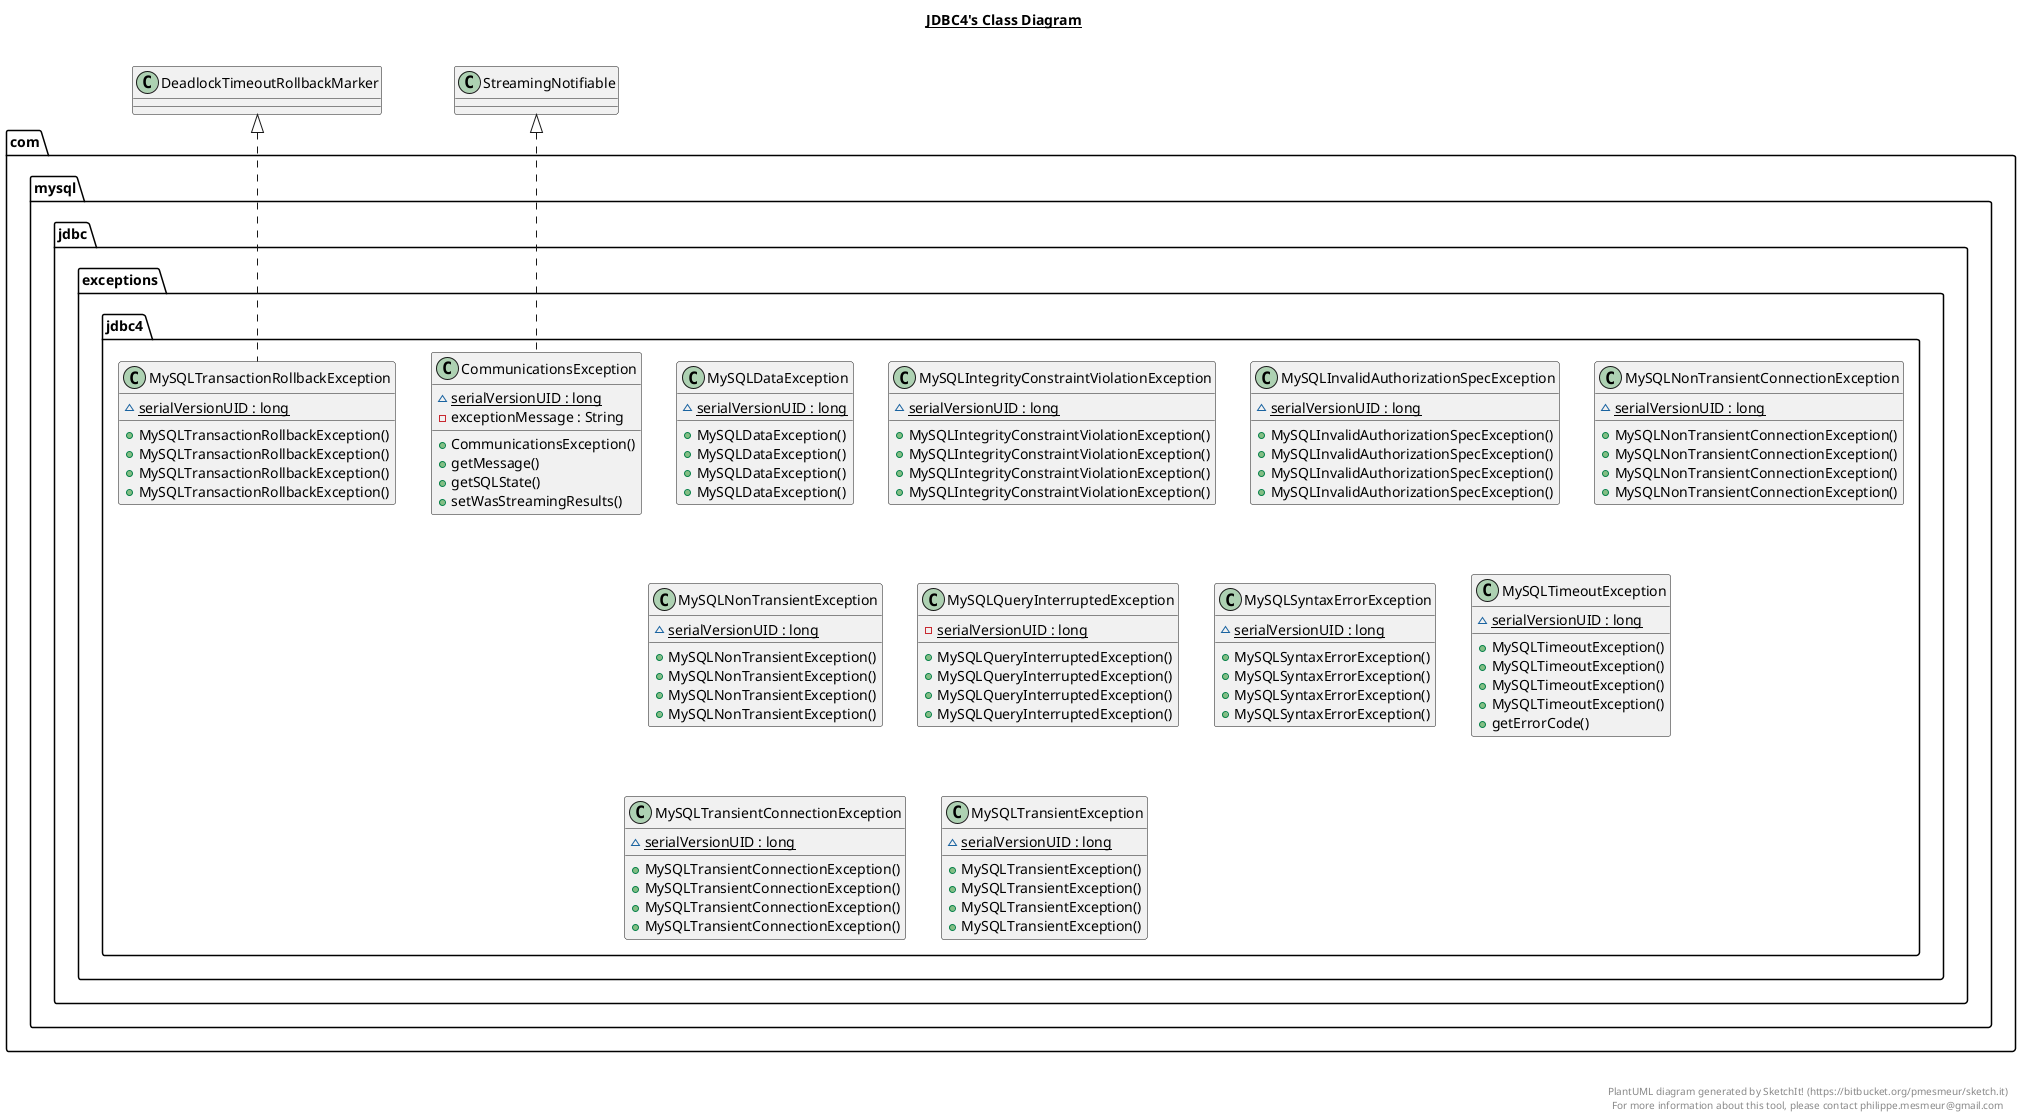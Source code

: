 @startuml

title __JDBC4's Class Diagram__\n

  namespace com.mysql.jdbc {
    namespace exceptions {
      namespace jdbc4 {
        class com.mysql.jdbc.exceptions.jdbc4.CommunicationsException {
            {static} ~ serialVersionUID : long
            - exceptionMessage : String
            + CommunicationsException()
            + getMessage()
            + getSQLState()
            + setWasStreamingResults()
        }
      }
    }
  }
  

  namespace com.mysql.jdbc {
    namespace exceptions {
      namespace jdbc4 {
        class com.mysql.jdbc.exceptions.jdbc4.MySQLDataException {
            {static} ~ serialVersionUID : long
            + MySQLDataException()
            + MySQLDataException()
            + MySQLDataException()
            + MySQLDataException()
        }
      }
    }
  }
  

  namespace com.mysql.jdbc {
    namespace exceptions {
      namespace jdbc4 {
        class com.mysql.jdbc.exceptions.jdbc4.MySQLIntegrityConstraintViolationException {
            {static} ~ serialVersionUID : long
            + MySQLIntegrityConstraintViolationException()
            + MySQLIntegrityConstraintViolationException()
            + MySQLIntegrityConstraintViolationException()
            + MySQLIntegrityConstraintViolationException()
        }
      }
    }
  }
  

  namespace com.mysql.jdbc {
    namespace exceptions {
      namespace jdbc4 {
        class com.mysql.jdbc.exceptions.jdbc4.MySQLInvalidAuthorizationSpecException {
            {static} ~ serialVersionUID : long
            + MySQLInvalidAuthorizationSpecException()
            + MySQLInvalidAuthorizationSpecException()
            + MySQLInvalidAuthorizationSpecException()
            + MySQLInvalidAuthorizationSpecException()
        }
      }
    }
  }
  

  namespace com.mysql.jdbc {
    namespace exceptions {
      namespace jdbc4 {
        class com.mysql.jdbc.exceptions.jdbc4.MySQLNonTransientConnectionException {
            {static} ~ serialVersionUID : long
            + MySQLNonTransientConnectionException()
            + MySQLNonTransientConnectionException()
            + MySQLNonTransientConnectionException()
            + MySQLNonTransientConnectionException()
        }
      }
    }
  }
  

  namespace com.mysql.jdbc {
    namespace exceptions {
      namespace jdbc4 {
        class com.mysql.jdbc.exceptions.jdbc4.MySQLNonTransientException {
            {static} ~ serialVersionUID : long
            + MySQLNonTransientException()
            + MySQLNonTransientException()
            + MySQLNonTransientException()
            + MySQLNonTransientException()
        }
      }
    }
  }
  

  namespace com.mysql.jdbc {
    namespace exceptions {
      namespace jdbc4 {
        class com.mysql.jdbc.exceptions.jdbc4.MySQLQueryInterruptedException {
            {static} - serialVersionUID : long
            + MySQLQueryInterruptedException()
            + MySQLQueryInterruptedException()
            + MySQLQueryInterruptedException()
            + MySQLQueryInterruptedException()
        }
      }
    }
  }
  

  namespace com.mysql.jdbc {
    namespace exceptions {
      namespace jdbc4 {
        class com.mysql.jdbc.exceptions.jdbc4.MySQLSyntaxErrorException {
            {static} ~ serialVersionUID : long
            + MySQLSyntaxErrorException()
            + MySQLSyntaxErrorException()
            + MySQLSyntaxErrorException()
            + MySQLSyntaxErrorException()
        }
      }
    }
  }
  

  namespace com.mysql.jdbc {
    namespace exceptions {
      namespace jdbc4 {
        class com.mysql.jdbc.exceptions.jdbc4.MySQLTimeoutException {
            {static} ~ serialVersionUID : long
            + MySQLTimeoutException()
            + MySQLTimeoutException()
            + MySQLTimeoutException()
            + MySQLTimeoutException()
            + getErrorCode()
        }
      }
    }
  }
  

  namespace com.mysql.jdbc {
    namespace exceptions {
      namespace jdbc4 {
        class com.mysql.jdbc.exceptions.jdbc4.MySQLTransactionRollbackException {
            {static} ~ serialVersionUID : long
            + MySQLTransactionRollbackException()
            + MySQLTransactionRollbackException()
            + MySQLTransactionRollbackException()
            + MySQLTransactionRollbackException()
        }
      }
    }
  }
  

  namespace com.mysql.jdbc {
    namespace exceptions {
      namespace jdbc4 {
        class com.mysql.jdbc.exceptions.jdbc4.MySQLTransientConnectionException {
            {static} ~ serialVersionUID : long
            + MySQLTransientConnectionException()
            + MySQLTransientConnectionException()
            + MySQLTransientConnectionException()
            + MySQLTransientConnectionException()
        }
      }
    }
  }
  

  namespace com.mysql.jdbc {
    namespace exceptions {
      namespace jdbc4 {
        class com.mysql.jdbc.exceptions.jdbc4.MySQLTransientException {
            {static} ~ serialVersionUID : long
            + MySQLTransientException()
            + MySQLTransientException()
            + MySQLTransientException()
            + MySQLTransientException()
        }
      }
    }
  }
  

  com.mysql.jdbc.exceptions.jdbc4.CommunicationsException .up.|> StreamingNotifiable
  com.mysql.jdbc.exceptions.jdbc4.MySQLTransactionRollbackException .up.|> DeadlockTimeoutRollbackMarker


right footer


PlantUML diagram generated by SketchIt! (https://bitbucket.org/pmesmeur/sketch.it)
For more information about this tool, please contact philippe.mesmeur@gmail.com
endfooter

@enduml
